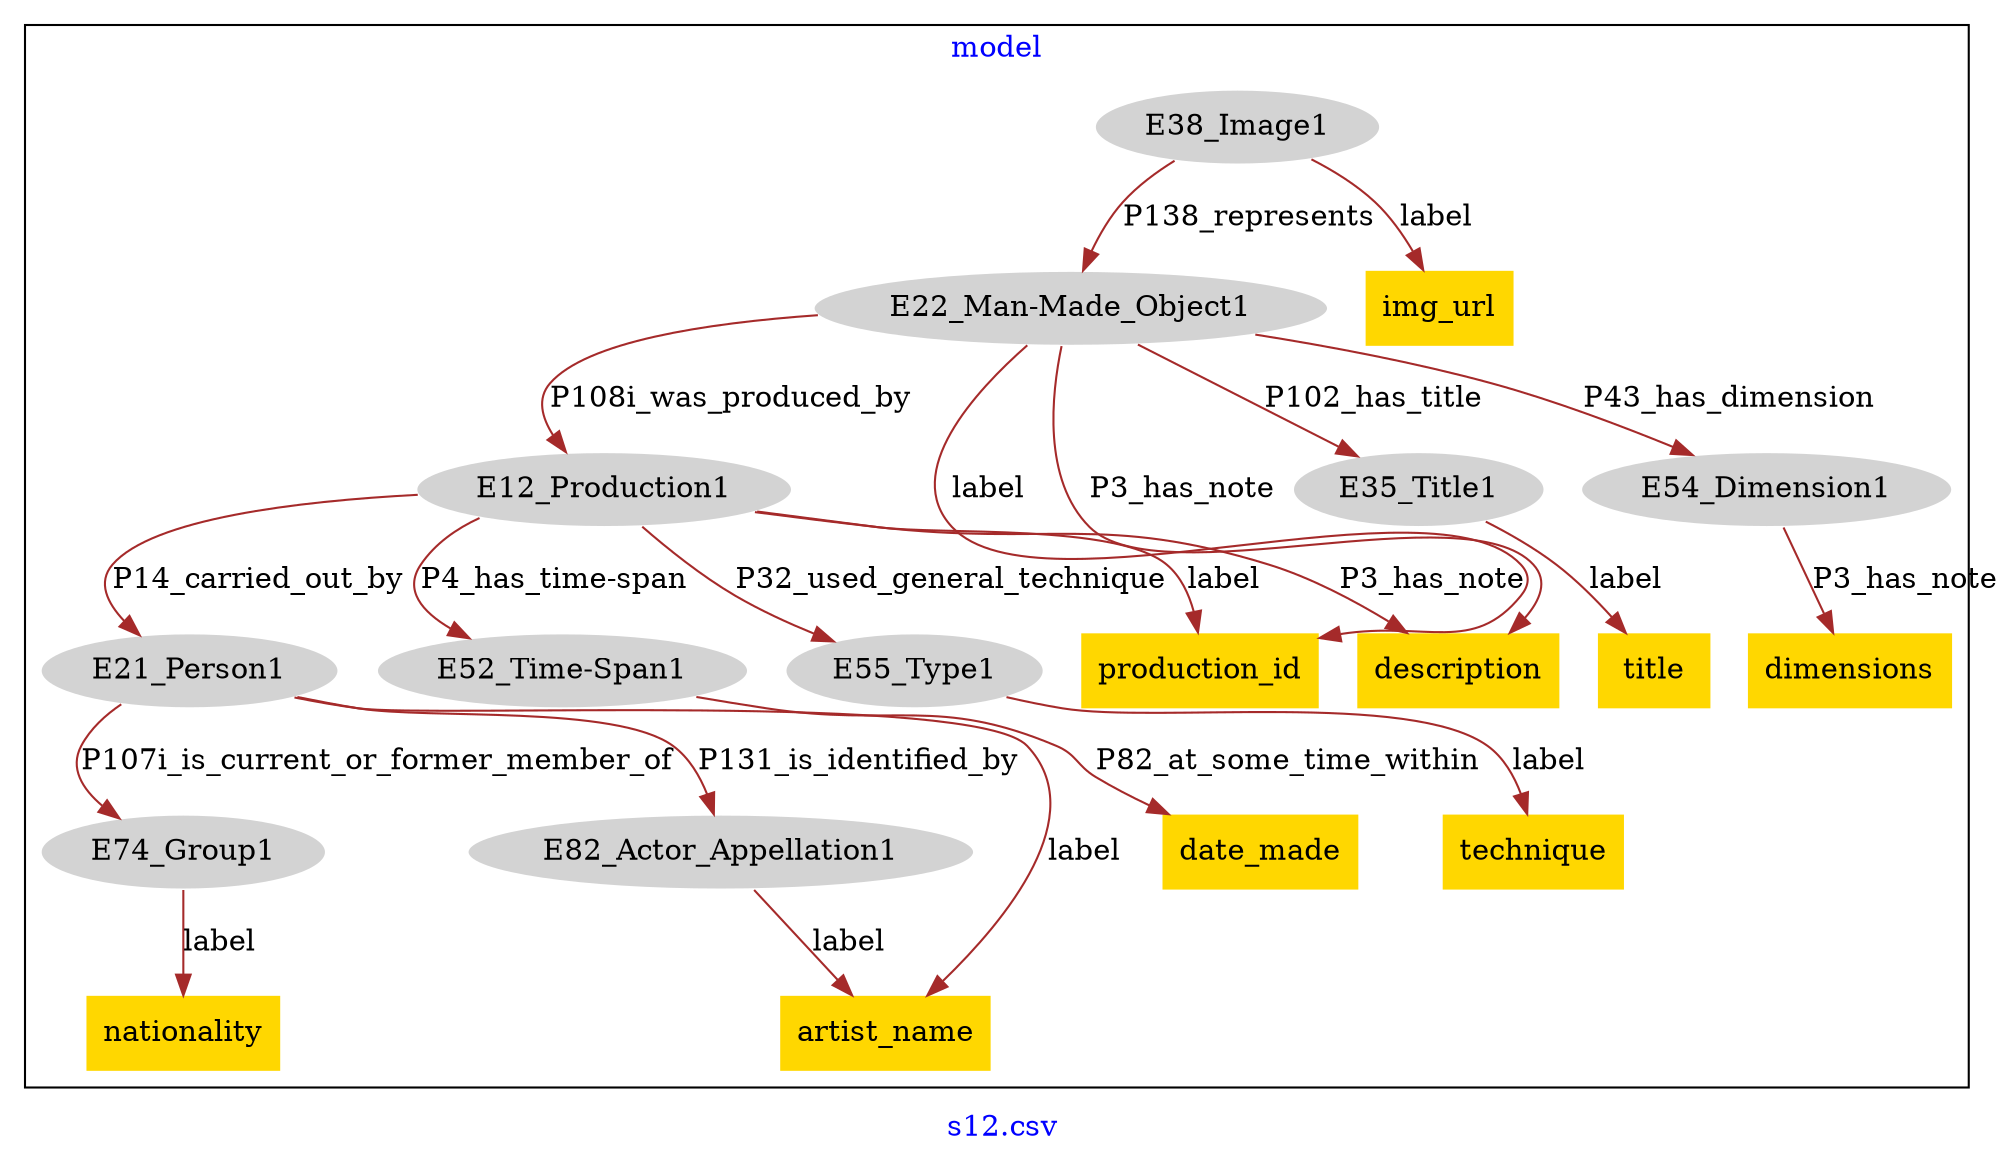 digraph n0 {
fontcolor="blue"
remincross="true"
label="s12.csv"
subgraph cluster {
label="model"
n2[style="filled",color="white",fillcolor="lightgray",label="E12_Production1"];
n3[style="filled",color="white",fillcolor="lightgray",label="E21_Person1"];
n4[style="filled",color="white",fillcolor="lightgray",label="E52_Time-Span1"];
n5[style="filled",color="white",fillcolor="lightgray",label="E55_Type1"];
n6[style="filled",color="white",fillcolor="lightgray",label="E74_Group1"];
n7[style="filled",color="white",fillcolor="lightgray",label="E82_Actor_Appellation1"];
n8[style="filled",color="white",fillcolor="lightgray",label="E22_Man-Made_Object1"];
n9[style="filled",color="white",fillcolor="lightgray",label="E35_Title1"];
n10[style="filled",color="white",fillcolor="lightgray",label="E54_Dimension1"];
n11[style="filled",color="white",fillcolor="lightgray",label="E38_Image1"];
n12[shape="plaintext",style="filled",fillcolor="gold",label="dimensions"];
n13[shape="plaintext",style="filled",fillcolor="gold",label="img_url"];
n14[shape="plaintext",style="filled",fillcolor="gold",label="date_made"];
n15[shape="plaintext",style="filled",fillcolor="gold",label="artist_name"];
n16[shape="plaintext",style="filled",fillcolor="gold",label="nationality"];
n17[shape="plaintext",style="filled",fillcolor="gold",label="description"];
n18[shape="plaintext",style="filled",fillcolor="gold",label="technique"];
n19[shape="plaintext",style="filled",fillcolor="gold",label="production_id"];
n20[shape="plaintext",style="filled",fillcolor="gold",label="title"];
}
n2 -> n3[color="brown",fontcolor="black",label="P14_carried_out_by"]
n2 -> n4[color="brown",fontcolor="black",label="P4_has_time-span"]
n2 -> n5[color="brown",fontcolor="black",label="P32_used_general_technique"]
n3 -> n6[color="brown",fontcolor="black",label="P107i_is_current_or_former_member_of"]
n3 -> n7[color="brown",fontcolor="black",label="P131_is_identified_by"]
n8 -> n2[color="brown",fontcolor="black",label="P108i_was_produced_by"]
n8 -> n9[color="brown",fontcolor="black",label="P102_has_title"]
n8 -> n10[color="brown",fontcolor="black",label="P43_has_dimension"]
n11 -> n8[color="brown",fontcolor="black",label="P138_represents"]
n10 -> n12[color="brown",fontcolor="black",label="P3_has_note"]
n11 -> n13[color="brown",fontcolor="black",label="label"]
n4 -> n14[color="brown",fontcolor="black",label="P82_at_some_time_within"]
n7 -> n15[color="brown",fontcolor="black",label="label"]
n6 -> n16[color="brown",fontcolor="black",label="label"]
n2 -> n17[color="brown",fontcolor="black",label="P3_has_note"]
n5 -> n18[color="brown",fontcolor="black",label="label"]
n2 -> n19[color="brown",fontcolor="black",label="label"]
n9 -> n20[color="brown",fontcolor="black",label="label"]
n3 -> n15[color="brown",fontcolor="black",label="label"]
n8 -> n17[color="brown",fontcolor="black",label="P3_has_note"]
n8 -> n19[color="brown",fontcolor="black",label="label"]
}
